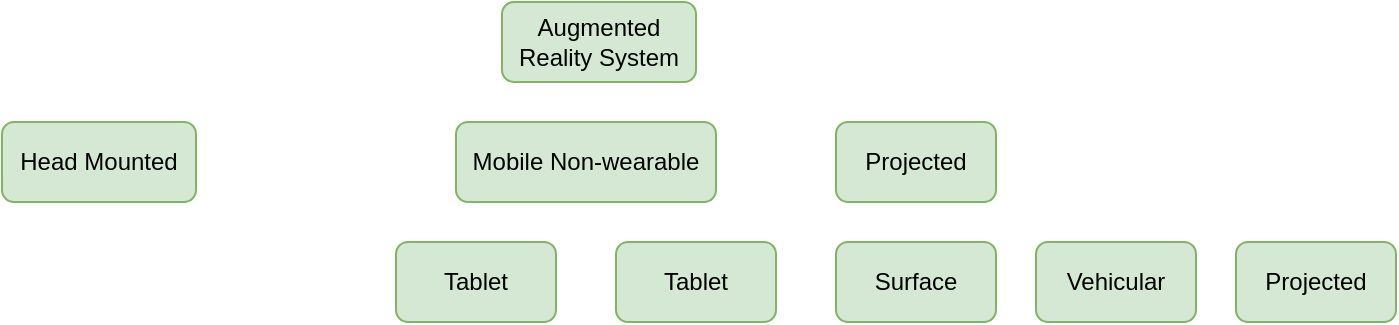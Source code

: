 <mxfile version="10.8.9" type="github"><diagram id="5TIKYM5dXn2SGyg6p6yH" name="Page-1"><mxGraphModel dx="814" dy="446" grid="1" gridSize="10" guides="1" tooltips="1" connect="1" arrows="1" fold="1" page="1" pageScale="1" pageWidth="827" pageHeight="1169" math="0" shadow="0"><root><mxCell id="0"/><mxCell id="1" parent="0"/><mxCell id="CAWZZHjb0KEW7NAQgctz-1" value="Augmented Reality System" style="rounded=1;whiteSpace=wrap;html=1;fillColor=#d5e8d4;strokeColor=#82b366;" parent="1" vertex="1"><mxGeometry x="353" y="40" width="97" height="40" as="geometry"/></mxCell><mxCell id="CAWZZHjb0KEW7NAQgctz-2" value="Head Mounted" style="rounded=1;whiteSpace=wrap;html=1;fillColor=#d5e8d4;strokeColor=#82b366;" parent="1" vertex="1"><mxGeometry x="103" y="100" width="97" height="40" as="geometry"/></mxCell><mxCell id="CAWZZHjb0KEW7NAQgctz-3" value="Mobile Non-wearable" style="rounded=1;whiteSpace=wrap;html=1;fillColor=#d5e8d4;strokeColor=#82b366;" parent="1" vertex="1"><mxGeometry x="330" y="100" width="130" height="40" as="geometry"/></mxCell><mxCell id="CAWZZHjb0KEW7NAQgctz-4" value="Projected" style="rounded=1;whiteSpace=wrap;html=1;fillColor=#d5e8d4;strokeColor=#82b366;" parent="1" vertex="1"><mxGeometry x="520" y="100" width="80" height="40" as="geometry"/></mxCell><mxCell id="D5JC9058XjDMy4aqYF9T-3" value="Surface" style="rounded=1;whiteSpace=wrap;html=1;fillColor=#d5e8d4;strokeColor=#82b366;" vertex="1" parent="1"><mxGeometry x="520" y="160" width="80" height="40" as="geometry"/></mxCell><mxCell id="D5JC9058XjDMy4aqYF9T-4" value="Vehicular" style="rounded=1;whiteSpace=wrap;html=1;fillColor=#d5e8d4;strokeColor=#82b366;" vertex="1" parent="1"><mxGeometry x="620" y="160" width="80" height="40" as="geometry"/></mxCell><mxCell id="D5JC9058XjDMy4aqYF9T-5" value="Projected" style="rounded=1;whiteSpace=wrap;html=1;fillColor=#d5e8d4;strokeColor=#82b366;" vertex="1" parent="1"><mxGeometry x="720" y="160" width="80" height="40" as="geometry"/></mxCell><mxCell id="D5JC9058XjDMy4aqYF9T-6" value="Tablet" style="rounded=1;whiteSpace=wrap;html=1;fillColor=#d5e8d4;strokeColor=#82b366;" vertex="1" parent="1"><mxGeometry x="300" y="160" width="80" height="40" as="geometry"/></mxCell><mxCell id="D5JC9058XjDMy4aqYF9T-7" value="Tablet" style="rounded=1;whiteSpace=wrap;html=1;fillColor=#d5e8d4;strokeColor=#82b366;" vertex="1" parent="1"><mxGeometry x="410" y="160" width="80" height="40" as="geometry"/></mxCell></root></mxGraphModel></diagram></mxfile>